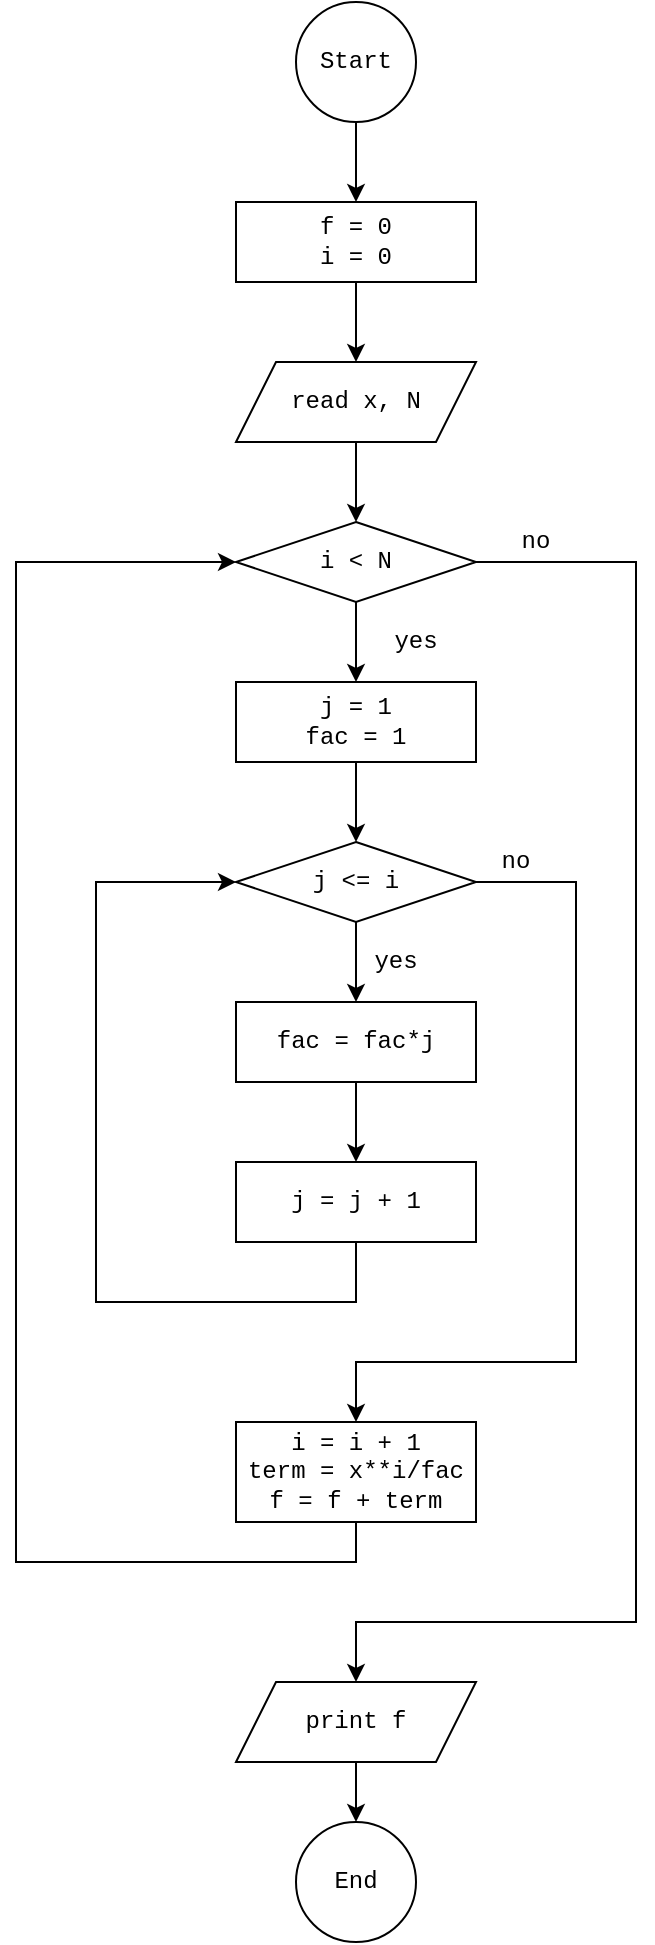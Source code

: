 <mxfile version="17.2.4" type="device"><diagram id="3iBPh0UeM5B4lw9O9ZRp" name="Página-1"><mxGraphModel dx="1021" dy="651" grid="1" gridSize="10" guides="1" tooltips="1" connect="1" arrows="1" fold="1" page="1" pageScale="1" pageWidth="827" pageHeight="1169" math="0" shadow="0"><root><mxCell id="0"/><mxCell id="1" parent="0"/><mxCell id="nvZGiXqKE41O6gCBykSV-40" style="edgeStyle=orthogonalEdgeStyle;rounded=0;orthogonalLoop=1;jettySize=auto;html=1;exitX=0.5;exitY=1;exitDx=0;exitDy=0;entryX=0.5;entryY=0;entryDx=0;entryDy=0;endArrow=classic;endFill=1;" edge="1" parent="1" source="QCJDYo9EbPZSCwsRFX2K-1" target="nvZGiXqKE41O6gCBykSV-28"><mxGeometry relative="1" as="geometry"/></mxCell><mxCell id="QCJDYo9EbPZSCwsRFX2K-1" value="Start" style="ellipse;whiteSpace=wrap;html=1;aspect=fixed;fontFamily=Courier New;" parent="1" vertex="1"><mxGeometry x="370" y="140" width="60" height="60" as="geometry"/></mxCell><mxCell id="nvZGiXqKE41O6gCBykSV-105" style="edgeStyle=orthogonalEdgeStyle;rounded=0;orthogonalLoop=1;jettySize=auto;html=1;exitX=0.5;exitY=1;exitDx=0;exitDy=0;entryX=0.5;entryY=0;entryDx=0;entryDy=0;startArrow=none;startFill=0;endArrow=classic;endFill=1;" edge="1" parent="1" source="QCJDYo9EbPZSCwsRFX2K-4" target="dunzjwknVieshdpgVGPI-1"><mxGeometry relative="1" as="geometry"/></mxCell><mxCell id="QCJDYo9EbPZSCwsRFX2K-4" value="read x, N" style="shape=parallelogram;perimeter=parallelogramPerimeter;whiteSpace=wrap;html=1;fixedSize=1;fontFamily=Courier New;" parent="1" vertex="1"><mxGeometry x="340" y="320" width="120" height="40" as="geometry"/></mxCell><mxCell id="nvZGiXqKE41O6gCBykSV-107" style="edgeStyle=orthogonalEdgeStyle;rounded=0;orthogonalLoop=1;jettySize=auto;html=1;exitX=0.5;exitY=1;exitDx=0;exitDy=0;startArrow=none;startFill=0;endArrow=classic;endFill=1;" edge="1" parent="1" source="dunzjwknVieshdpgVGPI-1" target="nvZGiXqKE41O6gCBykSV-83"><mxGeometry relative="1" as="geometry"/></mxCell><mxCell id="nvZGiXqKE41O6gCBykSV-125" style="edgeStyle=orthogonalEdgeStyle;rounded=0;orthogonalLoop=1;jettySize=auto;html=1;exitX=1;exitY=0.5;exitDx=0;exitDy=0;startArrow=none;startFill=0;endArrow=classic;endFill=1;" edge="1" parent="1" source="dunzjwknVieshdpgVGPI-1" target="nvZGiXqKE41O6gCBykSV-86"><mxGeometry relative="1" as="geometry"><Array as="points"><mxPoint x="540" y="420"/><mxPoint x="540" y="950"/><mxPoint x="400" y="950"/></Array></mxGeometry></mxCell><mxCell id="dunzjwknVieshdpgVGPI-1" value="i &amp;lt; N" style="rhombus;whiteSpace=wrap;html=1;fontFamily=Courier New;" parent="1" vertex="1"><mxGeometry x="340" y="400" width="120" height="40" as="geometry"/></mxCell><mxCell id="dunzjwknVieshdpgVGPI-25" value="End" style="ellipse;whiteSpace=wrap;html=1;aspect=fixed;fontFamily=Courier New;" parent="1" vertex="1"><mxGeometry x="370" y="1050" width="60" height="60" as="geometry"/></mxCell><mxCell id="nvZGiXqKE41O6gCBykSV-104" style="edgeStyle=orthogonalEdgeStyle;rounded=0;orthogonalLoop=1;jettySize=auto;html=1;exitX=0.5;exitY=1;exitDx=0;exitDy=0;entryX=0.5;entryY=0;entryDx=0;entryDy=0;startArrow=none;startFill=0;endArrow=classic;endFill=1;" edge="1" parent="1" source="nvZGiXqKE41O6gCBykSV-28" target="QCJDYo9EbPZSCwsRFX2K-4"><mxGeometry relative="1" as="geometry"/></mxCell><mxCell id="nvZGiXqKE41O6gCBykSV-28" value="f = 0&lt;br&gt;i = 0" style="rounded=0;whiteSpace=wrap;html=1;fontFamily=Courier New;" vertex="1" parent="1"><mxGeometry x="340" y="240" width="120" height="40" as="geometry"/></mxCell><mxCell id="nvZGiXqKE41O6gCBykSV-115" style="edgeStyle=orthogonalEdgeStyle;rounded=0;orthogonalLoop=1;jettySize=auto;html=1;exitX=0.5;exitY=1;exitDx=0;exitDy=0;entryX=0.5;entryY=0;entryDx=0;entryDy=0;startArrow=none;startFill=0;endArrow=classic;endFill=1;" edge="1" parent="1" source="nvZGiXqKE41O6gCBykSV-83" target="nvZGiXqKE41O6gCBykSV-114"><mxGeometry relative="1" as="geometry"/></mxCell><mxCell id="nvZGiXqKE41O6gCBykSV-83" value="j = 1&lt;br&gt;fac = 1" style="rounded=0;whiteSpace=wrap;html=1;fontFamily=Courier New;" vertex="1" parent="1"><mxGeometry x="340" y="480" width="120" height="40" as="geometry"/></mxCell><mxCell id="nvZGiXqKE41O6gCBykSV-112" style="edgeStyle=orthogonalEdgeStyle;rounded=0;orthogonalLoop=1;jettySize=auto;html=1;exitX=0.5;exitY=1;exitDx=0;exitDy=0;entryX=0.5;entryY=0;entryDx=0;entryDy=0;startArrow=none;startFill=0;endArrow=classic;endFill=1;" edge="1" parent="1" source="nvZGiXqKE41O6gCBykSV-86" target="dunzjwknVieshdpgVGPI-25"><mxGeometry relative="1" as="geometry"/></mxCell><mxCell id="nvZGiXqKE41O6gCBykSV-86" value="print f" style="shape=parallelogram;perimeter=parallelogramPerimeter;whiteSpace=wrap;html=1;fixedSize=1;fontFamily=Courier New;" vertex="1" parent="1"><mxGeometry x="340" y="980" width="120" height="40" as="geometry"/></mxCell><mxCell id="nvZGiXqKE41O6gCBykSV-118" style="edgeStyle=orthogonalEdgeStyle;rounded=0;orthogonalLoop=1;jettySize=auto;html=1;exitX=0.5;exitY=1;exitDx=0;exitDy=0;entryX=0.5;entryY=0;entryDx=0;entryDy=0;startArrow=none;startFill=0;endArrow=classic;endFill=1;" edge="1" parent="1" source="nvZGiXqKE41O6gCBykSV-87" target="nvZGiXqKE41O6gCBykSV-117"><mxGeometry relative="1" as="geometry"/></mxCell><mxCell id="nvZGiXqKE41O6gCBykSV-87" value="fac = fac*j" style="rounded=0;whiteSpace=wrap;html=1;fontFamily=Courier New;" vertex="1" parent="1"><mxGeometry x="340" y="640" width="120" height="40" as="geometry"/></mxCell><mxCell id="nvZGiXqKE41O6gCBykSV-98" value="no" style="text;html=1;strokeColor=none;fillColor=none;align=center;verticalAlign=middle;whiteSpace=wrap;rounded=0;fontFamily=Courier New;" vertex="1" parent="1"><mxGeometry x="460" y="560" width="40" height="20" as="geometry"/></mxCell><mxCell id="nvZGiXqKE41O6gCBykSV-99" value="yes" style="text;html=1;strokeColor=none;fillColor=none;align=center;verticalAlign=middle;whiteSpace=wrap;rounded=0;fontFamily=Courier New;" vertex="1" parent="1"><mxGeometry x="400" y="610" width="40" height="20" as="geometry"/></mxCell><mxCell id="nvZGiXqKE41O6gCBykSV-116" style="edgeStyle=orthogonalEdgeStyle;rounded=0;orthogonalLoop=1;jettySize=auto;html=1;exitX=0.5;exitY=1;exitDx=0;exitDy=0;entryX=0.5;entryY=0;entryDx=0;entryDy=0;startArrow=none;startFill=0;endArrow=classic;endFill=1;" edge="1" parent="1" source="nvZGiXqKE41O6gCBykSV-114" target="nvZGiXqKE41O6gCBykSV-87"><mxGeometry relative="1" as="geometry"/></mxCell><mxCell id="nvZGiXqKE41O6gCBykSV-123" style="edgeStyle=orthogonalEdgeStyle;rounded=0;orthogonalLoop=1;jettySize=auto;html=1;exitX=1;exitY=0.5;exitDx=0;exitDy=0;startArrow=none;startFill=0;endArrow=classic;endFill=1;" edge="1" parent="1" source="nvZGiXqKE41O6gCBykSV-114" target="nvZGiXqKE41O6gCBykSV-120"><mxGeometry relative="1" as="geometry"><Array as="points"><mxPoint x="510" y="580"/><mxPoint x="510" y="820"/><mxPoint x="400" y="820"/></Array></mxGeometry></mxCell><mxCell id="nvZGiXqKE41O6gCBykSV-114" value="j &amp;lt;= i" style="rhombus;whiteSpace=wrap;html=1;fontFamily=Courier New;" vertex="1" parent="1"><mxGeometry x="340" y="560" width="120" height="40" as="geometry"/></mxCell><mxCell id="nvZGiXqKE41O6gCBykSV-119" style="edgeStyle=orthogonalEdgeStyle;rounded=0;orthogonalLoop=1;jettySize=auto;html=1;exitX=0.5;exitY=1;exitDx=0;exitDy=0;entryX=0;entryY=0.5;entryDx=0;entryDy=0;startArrow=none;startFill=0;endArrow=classic;endFill=1;" edge="1" parent="1" source="nvZGiXqKE41O6gCBykSV-117" target="nvZGiXqKE41O6gCBykSV-114"><mxGeometry relative="1" as="geometry"><Array as="points"><mxPoint x="400" y="790"/><mxPoint x="270" y="790"/><mxPoint x="270" y="580"/></Array></mxGeometry></mxCell><mxCell id="nvZGiXqKE41O6gCBykSV-117" value="j = j + 1" style="rounded=0;whiteSpace=wrap;html=1;fontFamily=Courier New;" vertex="1" parent="1"><mxGeometry x="340" y="720" width="120" height="40" as="geometry"/></mxCell><mxCell id="nvZGiXqKE41O6gCBykSV-124" style="edgeStyle=orthogonalEdgeStyle;rounded=0;orthogonalLoop=1;jettySize=auto;html=1;exitX=0.5;exitY=1;exitDx=0;exitDy=0;entryX=0;entryY=0.5;entryDx=0;entryDy=0;startArrow=none;startFill=0;endArrow=classic;endFill=1;" edge="1" parent="1" source="nvZGiXqKE41O6gCBykSV-120" target="dunzjwknVieshdpgVGPI-1"><mxGeometry relative="1" as="geometry"><Array as="points"><mxPoint x="400" y="920"/><mxPoint x="230" y="920"/><mxPoint x="230" y="420"/></Array></mxGeometry></mxCell><mxCell id="nvZGiXqKE41O6gCBykSV-120" value="i = i + 1&lt;br&gt;term = x**i/fac&lt;br&gt;f = f + term" style="rounded=0;whiteSpace=wrap;html=1;fontFamily=Courier New;" vertex="1" parent="1"><mxGeometry x="340" y="850" width="120" height="50" as="geometry"/></mxCell><mxCell id="nvZGiXqKE41O6gCBykSV-126" value="no" style="text;html=1;strokeColor=none;fillColor=none;align=center;verticalAlign=middle;whiteSpace=wrap;rounded=0;fontFamily=Courier New;" vertex="1" parent="1"><mxGeometry x="470" y="400" width="40" height="20" as="geometry"/></mxCell><mxCell id="nvZGiXqKE41O6gCBykSV-127" value="yes" style="text;html=1;strokeColor=none;fillColor=none;align=center;verticalAlign=middle;whiteSpace=wrap;rounded=0;fontFamily=Courier New;" vertex="1" parent="1"><mxGeometry x="410" y="450" width="40" height="20" as="geometry"/></mxCell></root></mxGraphModel></diagram></mxfile>